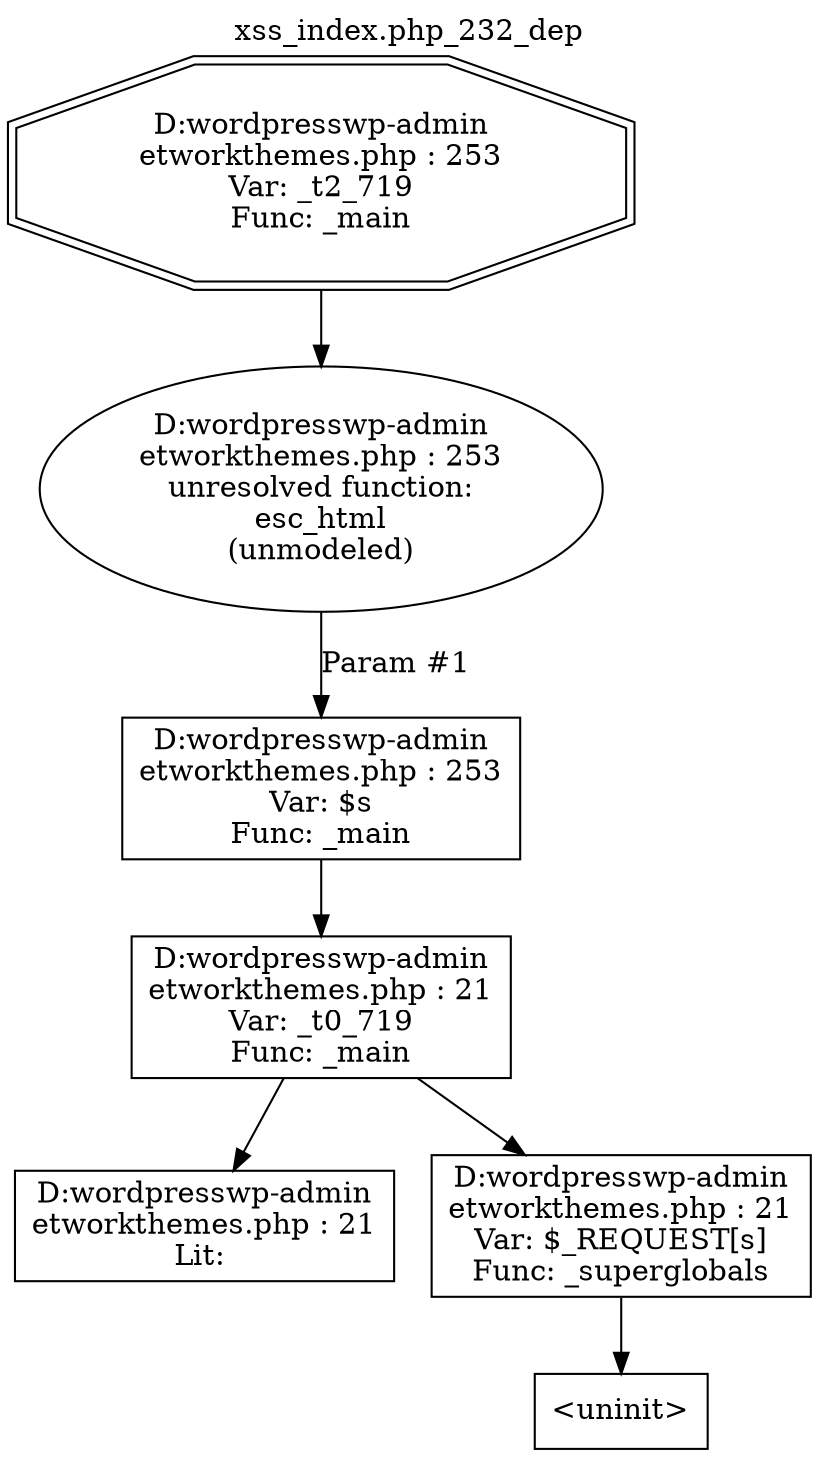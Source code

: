 digraph cfg {
  label="xss_index.php_232_dep";
  labelloc=t;
  n1 [shape=doubleoctagon, label="D:\wordpress\wp-admin\network\themes.php : 253\nVar: _t2_719\nFunc: _main\n"];
  n2 [shape=ellipse, label="D:\wordpress\wp-admin\network\themes.php : 253\nunresolved function:\nesc_html\n(unmodeled)\n"];
  n3 [shape=box, label="D:\wordpress\wp-admin\network\themes.php : 253\nVar: $s\nFunc: _main\n"];
  n4 [shape=box, label="D:\wordpress\wp-admin\network\themes.php : 21\nVar: _t0_719\nFunc: _main\n"];
  n5 [shape=box, label="D:\wordpress\wp-admin\network\themes.php : 21\nLit: \n"];
  n6 [shape=box, label="D:\wordpress\wp-admin\network\themes.php : 21\nVar: $_REQUEST[s]\nFunc: _superglobals\n"];
  n7 [shape=box, label="<uninit>"];
  n1 -> n2;
  n4 -> n5;
  n4 -> n6;
  n6 -> n7;
  n3 -> n4;
  n2 -> n3[label="Param #1"];
}
